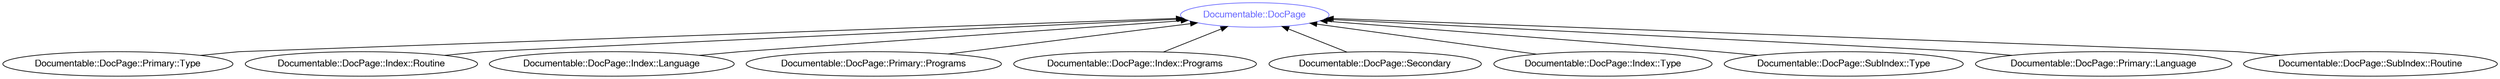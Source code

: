 digraph "perl6-type-graph" {
    rankdir=BT;
    splines=polyline;
    overlap=false; 
    // Types
    "Documentable::DocPage" [color="#6666FF", fontcolor="#6666FF", href="/type/Documentable::DocPage", fontname="FreeSans"];
    "Documentable::DocPage::Primary::Type" [color="#000000", fontcolor="#000000", href="/type/Documentable::DocPage::Primary::Type", fontname="FreeSans"];
    "Documentable::DocPage::Index::Routine" [color="#000000", fontcolor="#000000", href="/type/Documentable::DocPage::Index::Routine", fontname="FreeSans"];
    "Documentable::DocPage::Index::Language" [color="#000000", fontcolor="#000000", href="/type/Documentable::DocPage::Index::Language", fontname="FreeSans"];
    "Documentable::DocPage::Primary::Programs" [color="#000000", fontcolor="#000000", href="/type/Documentable::DocPage::Primary::Programs", fontname="FreeSans"];
    "Documentable::DocPage::Index::Programs" [color="#000000", fontcolor="#000000", href="/type/Documentable::DocPage::Index::Programs", fontname="FreeSans"];
    "Documentable::DocPage::Secondary" [color="#000000", fontcolor="#000000", href="/type/Documentable::DocPage::Secondary", fontname="FreeSans"];
    "Documentable::DocPage::Index::Type" [color="#000000", fontcolor="#000000", href="/type/Documentable::DocPage::Index::Type", fontname="FreeSans"];
    "Documentable::DocPage::SubIndex::Type" [color="#000000", fontcolor="#000000", href="/type/Documentable::DocPage::SubIndex::Type", fontname="FreeSans"];
    "Documentable::DocPage::Primary::Language" [color="#000000", fontcolor="#000000", href="/type/Documentable::DocPage::Primary::Language", fontname="FreeSans"];
    "Documentable::DocPage::SubIndex::Routine" [color="#000000", fontcolor="#000000", href="/type/Documentable::DocPage::SubIndex::Routine", fontname="FreeSans"];

    // Superclasses
    "Documentable::DocPage::Primary::Type" -> "Documentable::DocPage" [color="#000000"];
    "Documentable::DocPage::Index::Routine" -> "Documentable::DocPage" [color="#000000"];
    "Documentable::DocPage::Index::Language" -> "Documentable::DocPage" [color="#000000"];
    "Documentable::DocPage::Primary::Programs" -> "Documentable::DocPage" [color="#000000"];
    "Documentable::DocPage::Index::Programs" -> "Documentable::DocPage" [color="#000000"];
    "Documentable::DocPage::Secondary" -> "Documentable::DocPage" [color="#000000"];
    "Documentable::DocPage::Index::Type" -> "Documentable::DocPage" [color="#000000"];
    "Documentable::DocPage::SubIndex::Type" -> "Documentable::DocPage" [color="#000000"];
    "Documentable::DocPage::Primary::Language" -> "Documentable::DocPage" [color="#000000"];
    "Documentable::DocPage::SubIndex::Routine" -> "Documentable::DocPage" [color="#000000"];

    // Roles
}
